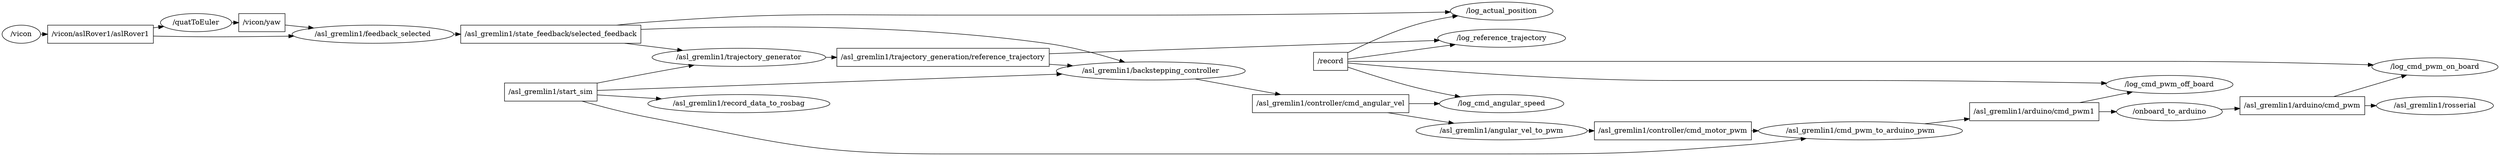 digraph graphname {
	graph [bb="0,0,4005.6,366",
		compound=True,
		rank=same,
		rankdir=LR,
		ranksep=0.2
	];
	node [label="\N"];
	t___vicon__yaw	 [URL=topic_3A__vicon__yaw,
		height=0.5,
		label="/vicon/yaw",
		pos="426.88,229",
		shape=box,
		tooltip="topic:/vicon/yaw",
		width=1.0694];
	n___asl_gremlin1__feedback_selected	 [URL=__asl_gremlin1__feedback_selected,
		height=0.5,
		label="/asl_gremlin1/feedback_selected",
		pos="605.47,206",
		shape=ellipse,
		tooltip="/asl_gremlin1/feedback_selected",
		width=3.5025];
	t___vicon__yaw -> n___asl_gremlin1__feedback_selected	 [penwidth=1,
		pos="e,511.83,218.06 465.64,224.01 476.48,222.61 488.81,221.02 501.55,219.38"];
	t___asl_gremlin1__trajectory_generation__reference_trajectory	 [URL=topic_3A__asl_gremlin1__trajectory_generation__reference_trajectory,
		height=0.5,
		label="/asl_gremlin1/trajectory_generation/reference_trajectory",
		pos="1497.7,160",
		shape=box,
		tooltip="topic:/asl_gremlin1/trajectory_generation/reference_trajectory",
		width=4.4861];
	n___asl_gremlin1__backstepping_controller	 [URL=__asl_gremlin1__backstepping_controller,
		height=0.5,
		label="/asl_gremlin1/backstepping_controller",
		pos="1820.1,160",
		shape=ellipse,
		tooltip="/asl_gremlin1/backstepping_controller",
		width=4.0802];
	t___asl_gremlin1__trajectory_generation__reference_trajectory -> n___asl_gremlin1__backstepping_controller	 [penwidth=1,
		pos="e,1673.1,160 1659.4,160 1660.5,160 1661.7,160 1662.8,160"];
	n___log_reference_trajectory	 [URL=__log_reference_trajectory,
		height=0.5,
		label="/log_reference_trajectory",
		pos="2378.1,294",
		shape=ellipse,
		tooltip="/log_reference_trajectory",
		width=2.7623];
	t___asl_gremlin1__trajectory_generation__reference_trajectory -> n___log_reference_trajectory	 [penwidth=1,
		pos="e,2278.5,294.34 1557.7,178.08 1648.4,204.55 1826.2,253.08 1981,275 2077.5,288.67 2188.4,293.04 2268.4,294.21"];
	t___asl_gremlin1__controller__cmd_angular_vel	 [URL=topic_3A__asl_gremlin1__controller__cmd_angular_vel,
		height=0.5,
		label="/asl_gremlin1/controller/cmd_angular_vel",
		pos="2104,160",
		shape=box,
		tooltip="topic:/asl_gremlin1/controller/cmd_angular_vel",
		width=3.4167];
	n___asl_gremlin1__angular_vel_to_pwm	 [URL=__asl_gremlin1__angular_vel_to_pwm,
		height=0.5,
		label="/asl_gremlin1/angular_vel_to_pwm",
		pos="2378.1,110",
		shape=ellipse,
		tooltip="/asl_gremlin1/angular_vel_to_pwm",
		width=3.8094];
	t___asl_gremlin1__controller__cmd_angular_vel -> n___asl_gremlin1__angular_vel_to_pwm	 [penwidth=1,
		pos="e,2297.8,124.66 2203,141.95 2230.7,136.89 2260.7,131.42 2287.9,126.46"];
	n___log_cmd_angular_speed	 [URL=__log_cmd_angular_speed,
		height=0.5,
		label="/log_cmd_angular_speed",
		pos="2378.1,164",
		shape=ellipse,
		tooltip="/log_cmd_angular_speed",
		width=2.7623];
	t___asl_gremlin1__controller__cmd_angular_vel -> n___log_cmd_angular_speed	 [penwidth=1,
		pos="e,2278.9,162.55 2227,161.8 2240.9,162 2254.9,162.2 2268.6,162.4"];
	t___asl_gremlin1__controller__cmd_motor_pwm	 [URL=topic_3A__asl_gremlin1__controller__cmd_motor_pwm,
		height=0.5,
		label="/asl_gremlin1/controller/cmd_motor_pwm",
		pos="2654.3,110",
		shape=box,
		tooltip="topic:/asl_gremlin1/controller/cmd_motor_pwm",
		width=3.4722];
	n___asl_gremlin1__cmd_pwm_to_arduino_pwm	 [URL=__asl_gremlin1__cmd_pwm_to_arduino_pwm,
		height=0.5,
		label="/asl_gremlin1/cmd_pwm_to_arduino_pwm",
		pos="2958.4,110",
		shape=ellipse,
		tooltip="/asl_gremlin1/cmd_pwm_to_arduino_pwm",
		width=4.5857];
	t___asl_gremlin1__controller__cmd_motor_pwm -> n___asl_gremlin1__cmd_pwm_to_arduino_pwm	 [penwidth=1,
		pos="e,2793.1,110 2779.7,110 2780.8,110 2781.9,110 2783,110"];
	t___record	 [URL=topic_3A__record,
		height=0.5,
		label="/record",
		pos="2104,248",
		shape=box,
		tooltip="topic:/record",
		width=0.76389];
	n___log_actual_position	 [URL=__log_actual_position,
		height=0.5,
		label="/log_actual_position",
		pos="2378.1,348",
		shape=ellipse,
		tooltip="/log_actual_position",
		width=2.2929];
	t___record -> n___log_actual_position	 [penwidth=1,
		pos="e,2308.4,338.37 2131.7,265.94 2158.7,282.57 2201.1,306.81 2241,321 2259.2,327.48 2279.4,332.54 2298.5,336.44"];
	n___log_cmd_pwm_off_board	 [URL=__log_cmd_pwm_off_board,
		height=0.5,
		label="/log_cmd_pwm_off_board",
		pos="3463.4,202",
		shape=ellipse,
		tooltip="/log_cmd_pwm_off_board",
		width=2.9428];
	t___record -> n___log_cmd_pwm_off_board	 [penwidth=1,
		pos="e,3358.5,204.63 2131.7,244.73 2212.3,235.51 2453.4,210 2654.3,210 2654.3,210 2654.3,210 2958.4,210 3092.2,210 3246.1,207.15 3348.4,204.86"];
	t___record -> n___log_reference_trajectory	 [penwidth=1,
		pos="e,2305,281.72 2131.6,252.62 2169.5,258.98 2239.4,270.71 2295.1,280.06"];
	t___record -> n___log_cmd_angular_speed	 [penwidth=1,
		pos="e,2312.1,177.54 2131.7,236.24 2159.1,224.89 2202.4,207.76 2241,196 2260.6,190.02 2282.1,184.53 2302.1,179.84"];
	n___log_cmd_pwm_on_board	 [URL=__log_cmd_pwm_on_board,
		height=0.5,
		label="/log_cmd_pwm_on_board",
		pos="3901,237",
		shape=ellipse,
		tooltip="/log_cmd_pwm_on_board",
		width=2.9067];
	t___record -> n___log_cmd_pwm_on_board	 [penwidth=1,
		pos="e,3798.9,241.02 2131.8,248 2212.5,248 2453.9,248 2654.3,248 2654.3,248 2654.3,248 3463.4,248 3574.1,248 3700.4,244.44 3788.8,241.37"];
	t___asl_gremlin1__arduino__cmd_pwm1	 [URL=topic_3A__asl_gremlin1__arduino__cmd_pwm1,
		height=0.5,
		label="/asl_gremlin1/arduino/cmd_pwm1",
		pos="3240.5,148",
		shape=box,
		tooltip="topic:/asl_gremlin1/arduino/cmd_pwm1",
		width=2.8611];
	t___asl_gremlin1__arduino__cmd_pwm1 -> n___log_cmd_pwm_off_board	 [penwidth=1,
		pos="e,3402.3,187.2 3315,166.06 3339.9,172.09 3367.6,178.8 3392.3,184.77"];
	n___onboard_to_arduino	 [URL=__onboard_to_arduino,
		height=0.5,
		label="/onboard_to_arduino",
		pos="3463.4,148",
		shape=ellipse,
		tooltip="/onboard_to_arduino",
		width=2.347];
	t___asl_gremlin1__arduino__cmd_pwm1 -> n___onboard_to_arduino	 [penwidth=1,
		pos="e,3378.8,148 3343.8,148 3352.1,148 3360.5,148 3368.8,148"];
	t___asl_gremlin1__state_feedback__selected_feedback	 [URL=topic_3A__asl_gremlin1__state_feedback__selected_feedback,
		height=0.5,
		label="/asl_gremlin1/state_feedback/selected_feedback",
		pos="884.56,206",
		shape=box,
		tooltip="topic:/asl_gremlin1/state_feedback/selected_feedback",
		width=3.8611];
	t___asl_gremlin1__state_feedback__selected_feedback -> n___log_actual_position	 [penwidth=1,
		pos="e,2295.9,346.08 933.05,224.07 1035.7,260.65 1283.1,340 1497.7,340 1497.7,340 1497.7,340 1820.1,340 1984.1,340 2175.1,343.5 2285.8,345.87"];
	t___asl_gremlin1__state_feedback__selected_feedback -> n___asl_gremlin1__backstepping_controller	 [penwidth=1,
		pos="e,1742.3,175.35 1023.8,208.51 1179.2,209.93 1437.8,208.19 1659.2,187 1683,184.72 1708.6,181.01 1732.3,177.06"];
	n___asl_gremlin1__trajectory_generator	 [URL=__asl_gremlin1__trajectory_generator,
		height=0.5,
		label="/asl_gremlin1/trajectory_generator",
		pos="1179.9,160",
		shape=ellipse,
		tooltip="/asl_gremlin1/trajectory_generator",
		width=3.7011];
	t___asl_gremlin1__state_feedback__selected_feedback -> n___asl_gremlin1__trajectory_generator	 [penwidth=1,
		pos="e,1092.2,173.66 1000.4,187.95 1027.5,183.73 1056.1,179.28 1082.3,175.2"];
	t___asl_gremlin1__start_sim	 [URL=topic_3A__asl_gremlin1__start_sim,
		height=0.5,
		label="/asl_gremlin1/start_sim",
		pos="884.56,87",
		shape=box,
		tooltip="topic:/asl_gremlin1/start_sim",
		width=2.0278];
	t___asl_gremlin1__start_sim -> n___asl_gremlin1__backstepping_controller	 [penwidth=1,
		pos="e,1740.2,144.85 957.68,88.736 1095.4,92.582 1402.4,103.9 1659.2,133 1682.3,135.61 1707,139.31 1730.1,143.14"];
	t___asl_gremlin1__start_sim -> n___asl_gremlin1__trajectory_generator	 [penwidth=1,
		pos="e,1115.8,144.15 957.57,105.04 1002.8,116.22 1060.6,130.52 1106,141.73"];
	t___asl_gremlin1__start_sim -> n___asl_gremlin1__cmd_pwm_to_arduino_pwm	 [penwidth=1,
		pos="e,2869.8,94.809 957.68,82.483 1072.6,75.785 1302.5,64 1497.7,64 1497.7,64 1497.7,64 2378.1,64 2556.6,64 2601.7,65.451 2779.3,83 2805.5,85.591 2833.7,89.378 2859.9,93.301"];
	n___asl_gremlin1__record_data_to_rosbag	 [URL=__asl_gremlin1__record_data_to_rosbag,
		height=0.5,
		label="/asl_gremlin1/record_data_to_rosbag",
		pos="1179.9,18",
		shape=ellipse,
		tooltip="/asl_gremlin1/record_data_to_rosbag",
		width=3.9538];
	t___asl_gremlin1__start_sim -> n___asl_gremlin1__record_data_to_rosbag	 [penwidth=1,
		pos="e,1109.3,33.645 957.66,69.069 982.95,62.933 1011.5,56.085 1037.6,50 1057.6,45.327 1079.2,40.398 1099.5,35.846"];
	t___asl_gremlin1__arduino__cmd_pwm	 [URL=topic_3A__asl_gremlin1__arduino__cmd_pwm,
		height=0.5,
		label="/asl_gremlin1/arduino/cmd_pwm",
		pos="3682.8,160",
		shape=box,
		tooltip="topic:/asl_gremlin1/arduino/cmd_pwm",
		width=2.7639];
	n___asl_gremlin1__rosserial	 [URL=__asl_gremlin1__rosserial,
		height=0.5,
		label="/asl_gremlin1/rosserial",
		pos="3901,160",
		shape=ellipse,
		tooltip="/asl_gremlin1/rosserial",
		width=2.5456];
	t___asl_gremlin1__arduino__cmd_pwm -> n___asl_gremlin1__rosserial	 [penwidth=1,
		pos="e,3809.2,160 3782.7,160 3788.1,160 3793.5,160 3798.9,160"];
	t___asl_gremlin1__arduino__cmd_pwm -> n___log_cmd_pwm_on_board	 [penwidth=1,
		pos="e,3855,220.76 3734,178.05 3767.3,189.83 3810.9,205.19 3845.1,217.28"];
	t___vicon__aslRover1__aslRover1	 [URL=topic_3A__vicon__aslRover1__aslRover1,
		height=0.5,
		label="/vicon/aslRover1/aslRover1",
		pos="162.49,206",
		shape=box,
		tooltip="topic:/vicon/aslRover1/aslRover1",
		width=2.3194];
	t___vicon__aslRover1__aslRover1 -> n___asl_gremlin1__feedback_selected	 [penwidth=1,
		pos="e,482.1,202.28 246.25,202.34 250.9,202.21 255.51,202.09 259.99,202 351.26,200.13 374.11,200.7 465.38,202 467.52,202.03 469.68,202.06 471.85,202.1"];
	n___quatToEuler	 [URL=__quatToEuler,
		height=0.5,
		label="/quatToEuler",
		pos="317.19,229",
		shape=ellipse,
		tooltip="/quatToEuler",
		width=1.5887];
	t___vicon__aslRover1__aslRover1 -> n___quatToEuler	 [penwidth=1,
		pos="e,265.46,221.31 246.18,218.44 249.25,218.9 252.31,219.35 255.33,219.8"];
	n___vicon	 [URL=__vicon,
		height=0.5,
		label="/vicon",
		pos="32.497,206",
		shape=ellipse,
		tooltip="/vicon",
		width=0.9027];
	n___vicon -> t___vicon__aslRover1__aslRover1	 [penwidth=1,
		pos="e,78.558,206 65.301,206 66.354,206 67.422,206 68.504,206"];
	n___asl_gremlin1__backstepping_controller -> t___asl_gremlin1__controller__cmd_angular_vel	 [penwidth=1,
		pos="e,1980.8,160 1967.1,160 1968.2,160 1969.4,160 1970.5,160"];
	n___asl_gremlin1__feedback_selected -> t___asl_gremlin1__state_feedback__selected_feedback	 [penwidth=1,
		pos="e,745.4,206 731.95,206 733.07,206 734.19,206 735.31,206"];
	n___quatToEuler -> t___vicon__yaw	 [penwidth=1,
		pos="e,388.09,229 374.61,229 375.75,229 376.89,229 378.02,229"];
	n___asl_gremlin1__angular_vel_to_pwm -> t___asl_gremlin1__controller__cmd_motor_pwm	 [penwidth=1,
		pos="e,2529.2,110 2515.4,110 2516.6,110 2517.7,110 2518.9,110"];
	n___asl_gremlin1__trajectory_generator -> t___asl_gremlin1__trajectory_generation__reference_trajectory	 [penwidth=1,
		pos="e,1336.2,160 1313.3,160 1317.6,160 1321.8,160 1326.1,160"];
	n___asl_gremlin1__cmd_pwm_to_arduino_pwm -> t___asl_gremlin1__arduino__cmd_pwm1	 [penwidth=1,
		pos="e,3137.1,134.08 3062.6,124.04 3083.6,126.87 3105.8,129.86 3127.1,132.73"];
	n___onboard_to_arduino -> t___asl_gremlin1__arduino__cmd_pwm	 [penwidth=1,
		pos="e,3583.1,154.55 3545.4,152.49 3554.5,152.98 3563.7,153.49 3573,154"];
}
